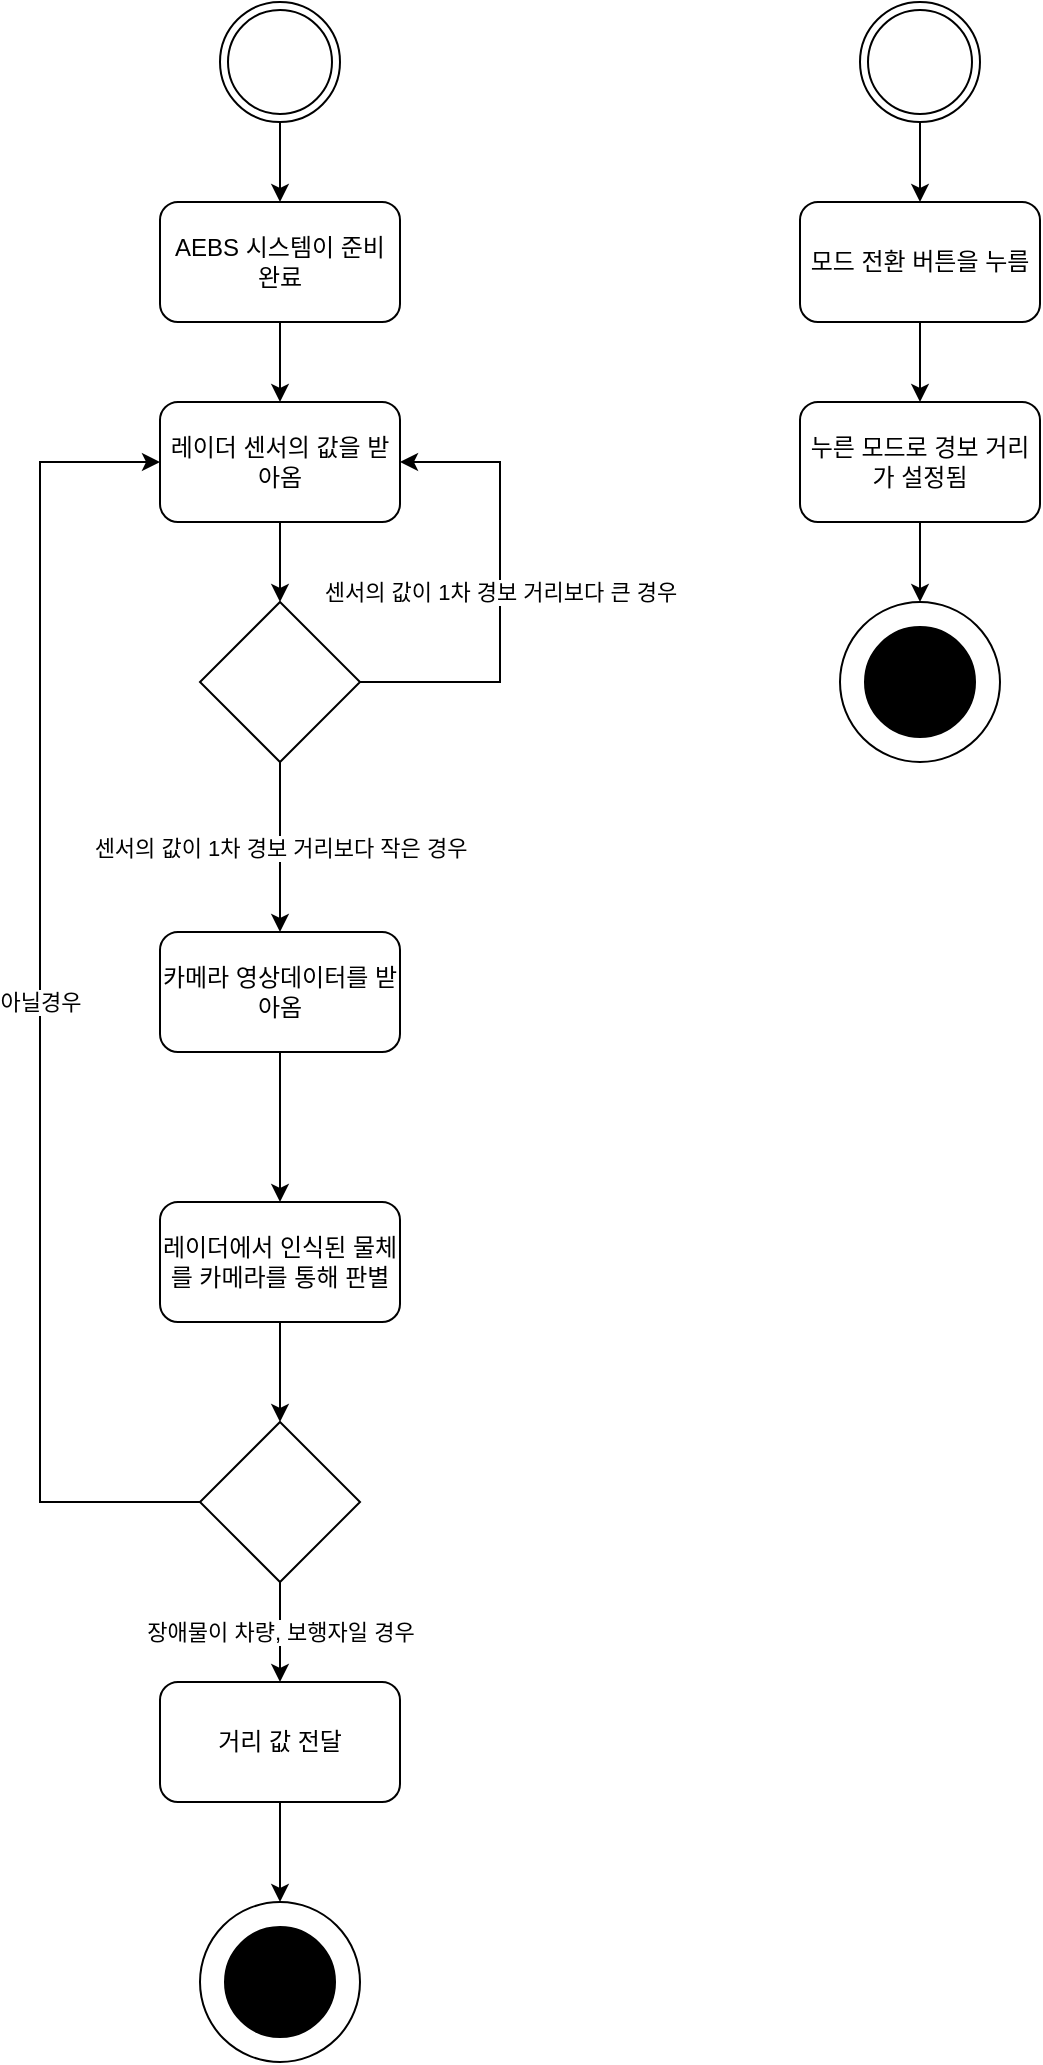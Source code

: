 <mxfile version="15.5.5" type="github">
  <diagram id="C5RBs43oDa-KdzZeNtuy" name="Page-1">
    <mxGraphModel dx="786" dy="512" grid="1" gridSize="10" guides="1" tooltips="1" connect="1" arrows="1" fold="1" page="1" pageScale="1" pageWidth="827" pageHeight="1169" math="0" shadow="0">
      <root>
        <mxCell id="WIyWlLk6GJQsqaUBKTNV-0" />
        <mxCell id="WIyWlLk6GJQsqaUBKTNV-1" parent="WIyWlLk6GJQsqaUBKTNV-0" />
        <mxCell id="M6CRa6C9gS7eQd0ybPrr-2" style="edgeStyle=orthogonalEdgeStyle;rounded=0;orthogonalLoop=1;jettySize=auto;html=1;" edge="1" parent="WIyWlLk6GJQsqaUBKTNV-1" source="M6CRa6C9gS7eQd0ybPrr-0" target="M6CRa6C9gS7eQd0ybPrr-1">
          <mxGeometry relative="1" as="geometry" />
        </mxCell>
        <mxCell id="M6CRa6C9gS7eQd0ybPrr-0" value="" style="ellipse;shape=doubleEllipse;whiteSpace=wrap;html=1;aspect=fixed;" vertex="1" parent="WIyWlLk6GJQsqaUBKTNV-1">
          <mxGeometry x="400" y="60" width="60" height="60" as="geometry" />
        </mxCell>
        <mxCell id="M6CRa6C9gS7eQd0ybPrr-6" style="edgeStyle=orthogonalEdgeStyle;rounded=0;orthogonalLoop=1;jettySize=auto;html=1;" edge="1" parent="WIyWlLk6GJQsqaUBKTNV-1" source="M6CRa6C9gS7eQd0ybPrr-1" target="M6CRa6C9gS7eQd0ybPrr-3">
          <mxGeometry relative="1" as="geometry" />
        </mxCell>
        <mxCell id="M6CRa6C9gS7eQd0ybPrr-1" value="AEBS 시스템이 준비 완료" style="rounded=1;whiteSpace=wrap;html=1;" vertex="1" parent="WIyWlLk6GJQsqaUBKTNV-1">
          <mxGeometry x="370" y="160" width="120" height="60" as="geometry" />
        </mxCell>
        <mxCell id="M6CRa6C9gS7eQd0ybPrr-8" style="edgeStyle=orthogonalEdgeStyle;rounded=0;orthogonalLoop=1;jettySize=auto;html=1;" edge="1" parent="WIyWlLk6GJQsqaUBKTNV-1" source="M6CRa6C9gS7eQd0ybPrr-3" target="M6CRa6C9gS7eQd0ybPrr-7">
          <mxGeometry relative="1" as="geometry" />
        </mxCell>
        <mxCell id="M6CRa6C9gS7eQd0ybPrr-3" value="레이더 센서의 값을 받아옴" style="rounded=1;whiteSpace=wrap;html=1;" vertex="1" parent="WIyWlLk6GJQsqaUBKTNV-1">
          <mxGeometry x="370" y="260" width="120" height="60" as="geometry" />
        </mxCell>
        <mxCell id="M6CRa6C9gS7eQd0ybPrr-10" style="edgeStyle=orthogonalEdgeStyle;rounded=0;orthogonalLoop=1;jettySize=auto;html=1;" edge="1" parent="WIyWlLk6GJQsqaUBKTNV-1" source="M6CRa6C9gS7eQd0ybPrr-7">
          <mxGeometry relative="1" as="geometry">
            <mxPoint x="430" y="490" as="targetPoint" />
          </mxGeometry>
        </mxCell>
        <mxCell id="M6CRa6C9gS7eQd0ybPrr-20" value="센서의 값이 1차 경보 거리보다 작은 경우" style="edgeStyle=orthogonalEdgeStyle;rounded=0;orthogonalLoop=1;jettySize=auto;html=1;" edge="1" parent="WIyWlLk6GJQsqaUBKTNV-1" source="M6CRa6C9gS7eQd0ybPrr-7" target="M6CRa6C9gS7eQd0ybPrr-21">
          <mxGeometry relative="1" as="geometry">
            <mxPoint x="430" y="490" as="targetPoint" />
          </mxGeometry>
        </mxCell>
        <mxCell id="M6CRa6C9gS7eQd0ybPrr-25" value="센서의 값이 1차 경보 거리보다 큰 경우" style="edgeStyle=orthogonalEdgeStyle;rounded=0;orthogonalLoop=1;jettySize=auto;html=1;entryX=1;entryY=0.5;entryDx=0;entryDy=0;" edge="1" parent="WIyWlLk6GJQsqaUBKTNV-1" source="M6CRa6C9gS7eQd0ybPrr-7" target="M6CRa6C9gS7eQd0ybPrr-3">
          <mxGeometry relative="1" as="geometry">
            <Array as="points">
              <mxPoint x="540" y="400" />
              <mxPoint x="540" y="290" />
            </Array>
          </mxGeometry>
        </mxCell>
        <mxCell id="M6CRa6C9gS7eQd0ybPrr-7" value="" style="rhombus;whiteSpace=wrap;html=1;" vertex="1" parent="WIyWlLk6GJQsqaUBKTNV-1">
          <mxGeometry x="390" y="360" width="80" height="80" as="geometry" />
        </mxCell>
        <mxCell id="M6CRa6C9gS7eQd0ybPrr-11" style="edgeStyle=orthogonalEdgeStyle;rounded=0;orthogonalLoop=1;jettySize=auto;html=1;" edge="1" source="M6CRa6C9gS7eQd0ybPrr-12" target="M6CRa6C9gS7eQd0ybPrr-14" parent="WIyWlLk6GJQsqaUBKTNV-1">
          <mxGeometry relative="1" as="geometry" />
        </mxCell>
        <mxCell id="M6CRa6C9gS7eQd0ybPrr-12" value="" style="ellipse;shape=doubleEllipse;whiteSpace=wrap;html=1;aspect=fixed;" vertex="1" parent="WIyWlLk6GJQsqaUBKTNV-1">
          <mxGeometry x="720" y="60" width="60" height="60" as="geometry" />
        </mxCell>
        <mxCell id="M6CRa6C9gS7eQd0ybPrr-13" style="edgeStyle=orthogonalEdgeStyle;rounded=0;orthogonalLoop=1;jettySize=auto;html=1;" edge="1" source="M6CRa6C9gS7eQd0ybPrr-14" target="M6CRa6C9gS7eQd0ybPrr-16" parent="WIyWlLk6GJQsqaUBKTNV-1">
          <mxGeometry relative="1" as="geometry" />
        </mxCell>
        <mxCell id="M6CRa6C9gS7eQd0ybPrr-14" value="모드 전환 버튼을 누름" style="rounded=1;whiteSpace=wrap;html=1;" vertex="1" parent="WIyWlLk6GJQsqaUBKTNV-1">
          <mxGeometry x="690" y="160" width="120" height="60" as="geometry" />
        </mxCell>
        <mxCell id="M6CRa6C9gS7eQd0ybPrr-38" style="edgeStyle=orthogonalEdgeStyle;rounded=0;orthogonalLoop=1;jettySize=auto;html=1;entryX=0.5;entryY=0;entryDx=0;entryDy=0;" edge="1" parent="WIyWlLk6GJQsqaUBKTNV-1" source="M6CRa6C9gS7eQd0ybPrr-16" target="M6CRa6C9gS7eQd0ybPrr-37">
          <mxGeometry relative="1" as="geometry" />
        </mxCell>
        <mxCell id="M6CRa6C9gS7eQd0ybPrr-16" value="누른 모드로 경보 거리가 설정됨" style="rounded=1;whiteSpace=wrap;html=1;" vertex="1" parent="WIyWlLk6GJQsqaUBKTNV-1">
          <mxGeometry x="690" y="260" width="120" height="60" as="geometry" />
        </mxCell>
        <mxCell id="M6CRa6C9gS7eQd0ybPrr-24" style="edgeStyle=orthogonalEdgeStyle;rounded=0;orthogonalLoop=1;jettySize=auto;html=1;startArrow=none;" edge="1" parent="WIyWlLk6GJQsqaUBKTNV-1" source="M6CRa6C9gS7eQd0ybPrr-28" target="M6CRa6C9gS7eQd0ybPrr-23">
          <mxGeometry relative="1" as="geometry" />
        </mxCell>
        <mxCell id="M6CRa6C9gS7eQd0ybPrr-30" style="edgeStyle=orthogonalEdgeStyle;rounded=0;orthogonalLoop=1;jettySize=auto;html=1;" edge="1" parent="WIyWlLk6GJQsqaUBKTNV-1" source="M6CRa6C9gS7eQd0ybPrr-21" target="M6CRa6C9gS7eQd0ybPrr-28">
          <mxGeometry relative="1" as="geometry" />
        </mxCell>
        <mxCell id="M6CRa6C9gS7eQd0ybPrr-21" value="카메라 영상데이터를 받아옴" style="rounded=1;whiteSpace=wrap;html=1;" vertex="1" parent="WIyWlLk6GJQsqaUBKTNV-1">
          <mxGeometry x="370" y="525" width="120" height="60" as="geometry" />
        </mxCell>
        <mxCell id="M6CRa6C9gS7eQd0ybPrr-27" value="장애물이 차량, 보행자일 경우" style="edgeStyle=orthogonalEdgeStyle;rounded=0;orthogonalLoop=1;jettySize=auto;html=1;entryX=0.5;entryY=0;entryDx=0;entryDy=0;" edge="1" parent="WIyWlLk6GJQsqaUBKTNV-1" source="M6CRa6C9gS7eQd0ybPrr-23" target="M6CRa6C9gS7eQd0ybPrr-26">
          <mxGeometry relative="1" as="geometry" />
        </mxCell>
        <mxCell id="M6CRa6C9gS7eQd0ybPrr-31" value="아닐경우" style="edgeStyle=orthogonalEdgeStyle;rounded=0;orthogonalLoop=1;jettySize=auto;html=1;" edge="1" parent="WIyWlLk6GJQsqaUBKTNV-1" source="M6CRa6C9gS7eQd0ybPrr-23" target="M6CRa6C9gS7eQd0ybPrr-3">
          <mxGeometry relative="1" as="geometry">
            <mxPoint x="590" y="810" as="targetPoint" />
            <Array as="points">
              <mxPoint x="310" y="810" />
              <mxPoint x="310" y="290" />
            </Array>
          </mxGeometry>
        </mxCell>
        <mxCell id="M6CRa6C9gS7eQd0ybPrr-23" value="" style="rhombus;whiteSpace=wrap;html=1;" vertex="1" parent="WIyWlLk6GJQsqaUBKTNV-1">
          <mxGeometry x="390" y="770" width="80" height="80" as="geometry" />
        </mxCell>
        <mxCell id="M6CRa6C9gS7eQd0ybPrr-36" style="edgeStyle=orthogonalEdgeStyle;rounded=0;orthogonalLoop=1;jettySize=auto;html=1;" edge="1" parent="WIyWlLk6GJQsqaUBKTNV-1" source="M6CRa6C9gS7eQd0ybPrr-26" target="M6CRa6C9gS7eQd0ybPrr-39">
          <mxGeometry relative="1" as="geometry">
            <mxPoint x="430" y="1000" as="targetPoint" />
          </mxGeometry>
        </mxCell>
        <mxCell id="M6CRa6C9gS7eQd0ybPrr-26" value="거리 값 전달" style="rounded=1;whiteSpace=wrap;html=1;" vertex="1" parent="WIyWlLk6GJQsqaUBKTNV-1">
          <mxGeometry x="370" y="900" width="120" height="60" as="geometry" />
        </mxCell>
        <mxCell id="M6CRa6C9gS7eQd0ybPrr-28" value="레이더에서 인식된 물체를 카메라를 통해 판별" style="rounded=1;whiteSpace=wrap;html=1;" vertex="1" parent="WIyWlLk6GJQsqaUBKTNV-1">
          <mxGeometry x="370" y="660" width="120" height="60" as="geometry" />
        </mxCell>
        <mxCell id="M6CRa6C9gS7eQd0ybPrr-37" value="" style="ellipse;whiteSpace=wrap;html=1;aspect=fixed;fillColor=#FFFFFF;" vertex="1" parent="WIyWlLk6GJQsqaUBKTNV-1">
          <mxGeometry x="710" y="360" width="80" height="80" as="geometry" />
        </mxCell>
        <mxCell id="M6CRa6C9gS7eQd0ybPrr-32" value="" style="ellipse;whiteSpace=wrap;html=1;aspect=fixed;fillColor=#000000;" vertex="1" parent="WIyWlLk6GJQsqaUBKTNV-1">
          <mxGeometry x="722.5" y="372.5" width="55" height="55" as="geometry" />
        </mxCell>
        <mxCell id="M6CRa6C9gS7eQd0ybPrr-39" value="" style="ellipse;whiteSpace=wrap;html=1;aspect=fixed;fillColor=#FFFFFF;" vertex="1" parent="WIyWlLk6GJQsqaUBKTNV-1">
          <mxGeometry x="390" y="1010" width="80" height="80" as="geometry" />
        </mxCell>
        <mxCell id="M6CRa6C9gS7eQd0ybPrr-40" value="" style="ellipse;whiteSpace=wrap;html=1;aspect=fixed;fillColor=#000000;" vertex="1" parent="WIyWlLk6GJQsqaUBKTNV-1">
          <mxGeometry x="402.5" y="1022.5" width="55" height="55" as="geometry" />
        </mxCell>
      </root>
    </mxGraphModel>
  </diagram>
</mxfile>
